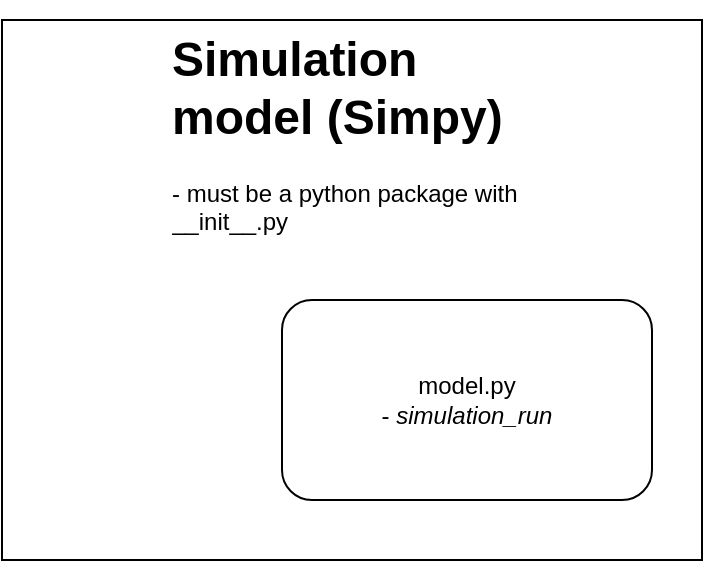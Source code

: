 <mxfile version="13.6.2" type="device"><diagram id="C5RBs43oDa-KdzZeNtuy" name="Page-1"><mxGraphModel dx="1422" dy="794" grid="1" gridSize="10" guides="1" tooltips="1" connect="1" arrows="1" fold="1" page="1" pageScale="1" pageWidth="827" pageHeight="1169" math="0" shadow="0"><root><mxCell id="WIyWlLk6GJQsqaUBKTNV-0"/><mxCell id="WIyWlLk6GJQsqaUBKTNV-1" parent="WIyWlLk6GJQsqaUBKTNV-0"/><mxCell id="HLSFp9bV1weFZfXhkzQQ-0" value="" style="rounded=0;whiteSpace=wrap;html=1;" vertex="1" parent="WIyWlLk6GJQsqaUBKTNV-1"><mxGeometry x="10" y="10" width="350" height="270" as="geometry"/></mxCell><mxCell id="HLSFp9bV1weFZfXhkzQQ-2" style="edgeStyle=orthogonalEdgeStyle;rounded=0;orthogonalLoop=1;jettySize=auto;html=1;exitX=0.5;exitY=1;exitDx=0;exitDy=0;" edge="1" parent="WIyWlLk6GJQsqaUBKTNV-1" source="HLSFp9bV1weFZfXhkzQQ-0" target="HLSFp9bV1weFZfXhkzQQ-0"><mxGeometry relative="1" as="geometry"/></mxCell><mxCell id="HLSFp9bV1weFZfXhkzQQ-3" value="&lt;h1&gt;Simulation model (Simpy)&lt;/h1&gt;&lt;p&gt;- must be a python package with __init__.py&lt;/p&gt;" style="text;html=1;strokeColor=none;fillColor=none;spacing=5;spacingTop=-20;whiteSpace=wrap;overflow=hidden;rounded=0;" vertex="1" parent="WIyWlLk6GJQsqaUBKTNV-1"><mxGeometry x="90" y="10" width="190" height="120" as="geometry"/></mxCell><mxCell id="HLSFp9bV1weFZfXhkzQQ-4" value="model.py&lt;br&gt;- &lt;i&gt;simulation_run&lt;/i&gt;" style="rounded=1;whiteSpace=wrap;html=1;" vertex="1" parent="WIyWlLk6GJQsqaUBKTNV-1"><mxGeometry x="150" y="150" width="185" height="100" as="geometry"/></mxCell></root></mxGraphModel></diagram></mxfile>